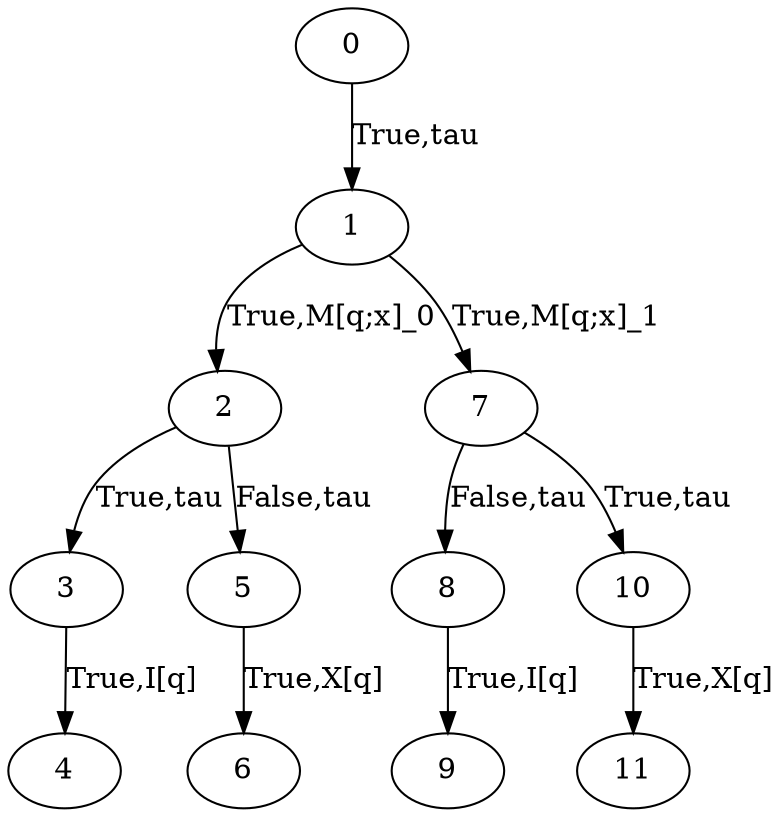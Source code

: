 // The qLTS Q
digraph {
	0 -> 1 [label="True,tau"]
	1 -> 2 [label="True,M[q;x]_0"]
	2 -> 3 [label="True,tau"]
	3 -> 4 [label="True,I[q]"]
	2 -> 5 [label="False,tau"]
	5 -> 6 [label="True,X[q]"]
	1 -> 7 [label="True,M[q;x]_1"]
	7 -> 8 [label="False,tau"]
	8 -> 9 [label="True,I[q]"]
	7 -> 10 [label="True,tau"]
	10 -> 11 [label="True,X[q]"]
}
